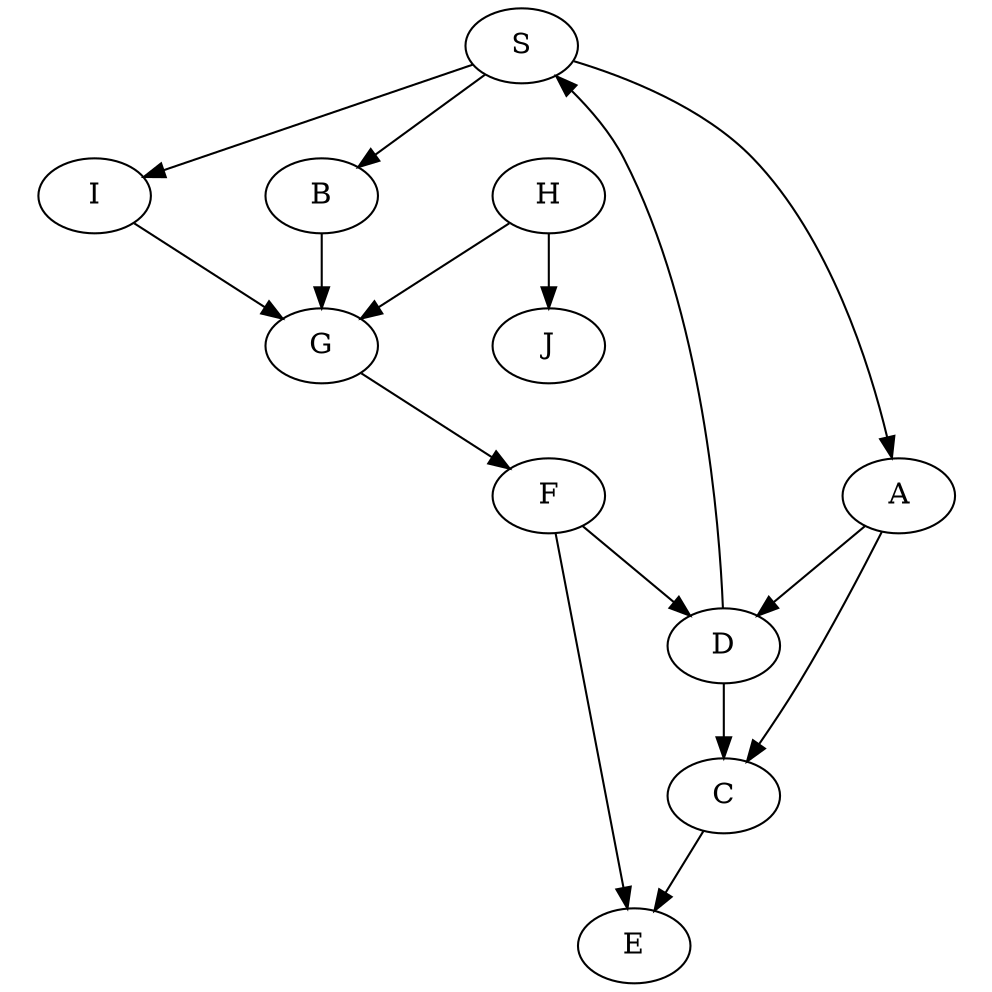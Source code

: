 digraph {
    graph[ratio=1]
    S -> A
    S -> B
    S -> I
    A -> C
    A -> D
    B -> G
    C -> E
    D -> C
    D -> S
    F -> E
    F -> D
    G -> F
    H -> G
    H -> J
    I -> G
}